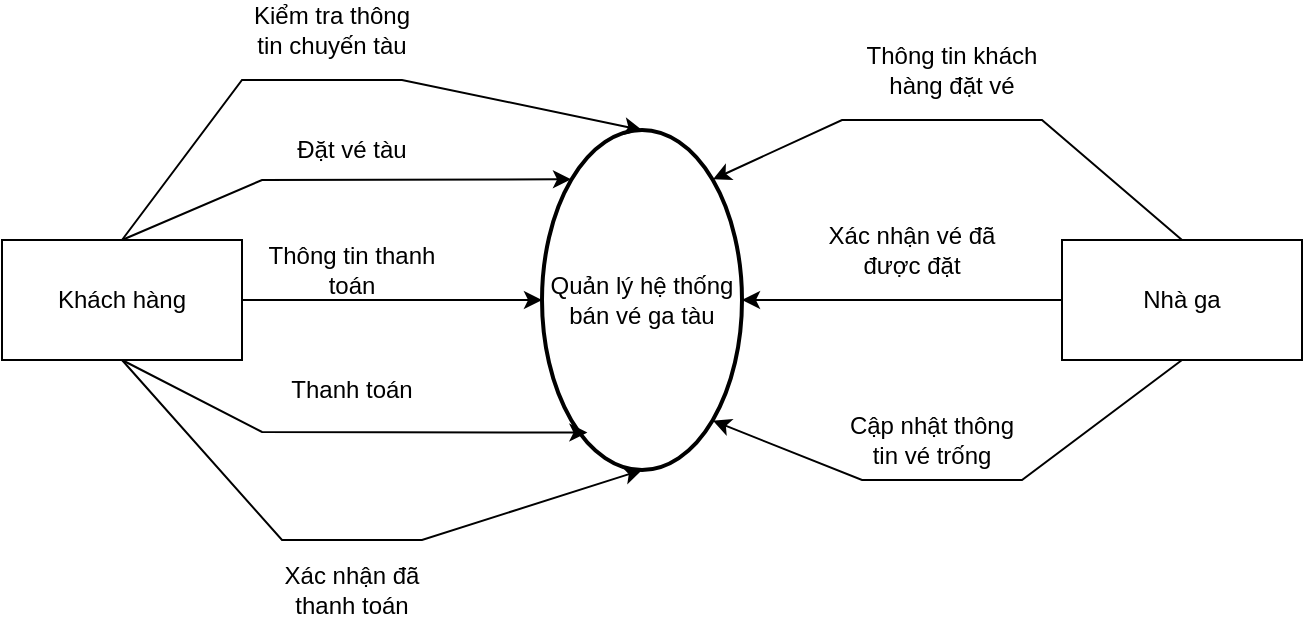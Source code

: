 <mxfile version="24.7.17">
  <diagram name="Page-1" id="xPt6fNTQT-lHXOdlqHte">
    <mxGraphModel dx="794" dy="511" grid="1" gridSize="10" guides="1" tooltips="1" connect="1" arrows="1" fold="1" page="1" pageScale="1" pageWidth="850" pageHeight="1100" math="0" shadow="0">
      <root>
        <mxCell id="0" />
        <mxCell id="1" parent="0" />
        <mxCell id="7GnOfpbeIxmX5TLfs-NM-1" value="Khách hàng" style="rounded=0;whiteSpace=wrap;html=1;" vertex="1" parent="1">
          <mxGeometry x="100" y="240" width="120" height="60" as="geometry" />
        </mxCell>
        <mxCell id="7GnOfpbeIxmX5TLfs-NM-3" value="Nhà ga" style="rounded=0;whiteSpace=wrap;html=1;" vertex="1" parent="1">
          <mxGeometry x="630" y="240" width="120" height="60" as="geometry" />
        </mxCell>
        <mxCell id="7GnOfpbeIxmX5TLfs-NM-5" value="Quản lý hệ thống bán vé ga tàu" style="strokeWidth=2;html=1;shape=mxgraph.flowchart.start_2;whiteSpace=wrap;" vertex="1" parent="1">
          <mxGeometry x="370" y="185" width="100" height="170" as="geometry" />
        </mxCell>
        <mxCell id="7GnOfpbeIxmX5TLfs-NM-14" style="edgeStyle=none;rounded=0;orthogonalLoop=1;jettySize=auto;html=1;exitX=0.5;exitY=1;exitDx=0;exitDy=0;entryX=0.227;entryY=0.89;entryDx=0;entryDy=0;entryPerimeter=0;elbow=vertical;" edge="1" parent="1" source="7GnOfpbeIxmX5TLfs-NM-1" target="7GnOfpbeIxmX5TLfs-NM-5">
          <mxGeometry relative="1" as="geometry">
            <Array as="points">
              <mxPoint x="230" y="336" />
            </Array>
          </mxGeometry>
        </mxCell>
        <mxCell id="7GnOfpbeIxmX5TLfs-NM-15" style="edgeStyle=none;rounded=0;orthogonalLoop=1;jettySize=auto;html=1;exitX=0.5;exitY=0;exitDx=0;exitDy=0;entryX=0.145;entryY=0.145;entryDx=0;entryDy=0;entryPerimeter=0;elbow=vertical;" edge="1" parent="1" source="7GnOfpbeIxmX5TLfs-NM-1" target="7GnOfpbeIxmX5TLfs-NM-5">
          <mxGeometry relative="1" as="geometry">
            <Array as="points">
              <mxPoint x="230" y="210" />
            </Array>
          </mxGeometry>
        </mxCell>
        <mxCell id="7GnOfpbeIxmX5TLfs-NM-16" style="edgeStyle=none;rounded=0;orthogonalLoop=1;jettySize=auto;html=1;exitX=0.5;exitY=0;exitDx=0;exitDy=0;entryX=0.5;entryY=0;entryDx=0;entryDy=0;entryPerimeter=0;elbow=vertical;" edge="1" parent="1" source="7GnOfpbeIxmX5TLfs-NM-1" target="7GnOfpbeIxmX5TLfs-NM-5">
          <mxGeometry relative="1" as="geometry">
            <Array as="points">
              <mxPoint x="220" y="160" />
              <mxPoint x="300" y="160" />
            </Array>
          </mxGeometry>
        </mxCell>
        <mxCell id="7GnOfpbeIxmX5TLfs-NM-17" style="edgeStyle=none;rounded=0;orthogonalLoop=1;jettySize=auto;html=1;exitX=0.5;exitY=1;exitDx=0;exitDy=0;entryX=0.5;entryY=1;entryDx=0;entryDy=0;entryPerimeter=0;elbow=vertical;" edge="1" parent="1" source="7GnOfpbeIxmX5TLfs-NM-1" target="7GnOfpbeIxmX5TLfs-NM-5">
          <mxGeometry relative="1" as="geometry">
            <Array as="points">
              <mxPoint x="240" y="390" />
              <mxPoint x="310" y="390" />
            </Array>
          </mxGeometry>
        </mxCell>
        <mxCell id="7GnOfpbeIxmX5TLfs-NM-18" value="Kiểm tra thông tin chuyến tàu" style="text;html=1;align=center;verticalAlign=middle;whiteSpace=wrap;rounded=0;" vertex="1" parent="1">
          <mxGeometry x="220" y="120" width="90" height="30" as="geometry" />
        </mxCell>
        <mxCell id="7GnOfpbeIxmX5TLfs-NM-19" value="Đặt vé tàu" style="text;html=1;align=center;verticalAlign=middle;whiteSpace=wrap;rounded=0;" vertex="1" parent="1">
          <mxGeometry x="230" y="180" width="90" height="30" as="geometry" />
        </mxCell>
        <mxCell id="7GnOfpbeIxmX5TLfs-NM-20" style="edgeStyle=none;rounded=0;orthogonalLoop=1;jettySize=auto;html=1;exitX=1;exitY=0.5;exitDx=0;exitDy=0;entryX=0;entryY=0.5;entryDx=0;entryDy=0;entryPerimeter=0;elbow=vertical;" edge="1" parent="1" source="7GnOfpbeIxmX5TLfs-NM-1" target="7GnOfpbeIxmX5TLfs-NM-5">
          <mxGeometry relative="1" as="geometry" />
        </mxCell>
        <mxCell id="7GnOfpbeIxmX5TLfs-NM-21" value="Thông tin thanh toán" style="text;html=1;align=center;verticalAlign=middle;whiteSpace=wrap;rounded=0;" vertex="1" parent="1">
          <mxGeometry x="230" y="240" width="90" height="30" as="geometry" />
        </mxCell>
        <mxCell id="7GnOfpbeIxmX5TLfs-NM-22" value="Thanh toán" style="text;html=1;align=center;verticalAlign=middle;whiteSpace=wrap;rounded=0;" vertex="1" parent="1">
          <mxGeometry x="230" y="300" width="90" height="30" as="geometry" />
        </mxCell>
        <mxCell id="7GnOfpbeIxmX5TLfs-NM-23" value="Xác nhận đã thanh toán" style="text;html=1;align=center;verticalAlign=middle;whiteSpace=wrap;rounded=0;" vertex="1" parent="1">
          <mxGeometry x="230" y="400" width="90" height="30" as="geometry" />
        </mxCell>
        <mxCell id="7GnOfpbeIxmX5TLfs-NM-24" style="edgeStyle=none;rounded=0;orthogonalLoop=1;jettySize=auto;html=1;exitX=0.5;exitY=0;exitDx=0;exitDy=0;entryX=0.855;entryY=0.145;entryDx=0;entryDy=0;entryPerimeter=0;elbow=vertical;" edge="1" parent="1" source="7GnOfpbeIxmX5TLfs-NM-3" target="7GnOfpbeIxmX5TLfs-NM-5">
          <mxGeometry relative="1" as="geometry">
            <Array as="points">
              <mxPoint x="620" y="180" />
              <mxPoint x="520" y="180" />
            </Array>
          </mxGeometry>
        </mxCell>
        <mxCell id="7GnOfpbeIxmX5TLfs-NM-25" style="edgeStyle=none;rounded=0;orthogonalLoop=1;jettySize=auto;html=1;exitX=0.5;exitY=1;exitDx=0;exitDy=0;entryX=0.855;entryY=0.855;entryDx=0;entryDy=0;entryPerimeter=0;elbow=vertical;" edge="1" parent="1" source="7GnOfpbeIxmX5TLfs-NM-3" target="7GnOfpbeIxmX5TLfs-NM-5">
          <mxGeometry relative="1" as="geometry">
            <Array as="points">
              <mxPoint x="610" y="360" />
              <mxPoint x="530" y="360" />
            </Array>
          </mxGeometry>
        </mxCell>
        <mxCell id="7GnOfpbeIxmX5TLfs-NM-26" style="edgeStyle=none;rounded=0;orthogonalLoop=1;jettySize=auto;html=1;exitX=0;exitY=0.5;exitDx=0;exitDy=0;entryX=1;entryY=0.5;entryDx=0;entryDy=0;entryPerimeter=0;elbow=vertical;" edge="1" parent="1" source="7GnOfpbeIxmX5TLfs-NM-3" target="7GnOfpbeIxmX5TLfs-NM-5">
          <mxGeometry relative="1" as="geometry" />
        </mxCell>
        <mxCell id="7GnOfpbeIxmX5TLfs-NM-27" value="Cập nhật thông tin vé trống" style="text;html=1;align=center;verticalAlign=middle;whiteSpace=wrap;rounded=0;" vertex="1" parent="1">
          <mxGeometry x="520" y="325" width="90" height="30" as="geometry" />
        </mxCell>
        <mxCell id="7GnOfpbeIxmX5TLfs-NM-28" value="Xác nhận vé đã được đặt" style="text;html=1;align=center;verticalAlign=middle;whiteSpace=wrap;rounded=0;" vertex="1" parent="1">
          <mxGeometry x="510" y="230" width="90" height="30" as="geometry" />
        </mxCell>
        <mxCell id="7GnOfpbeIxmX5TLfs-NM-29" value="Thông tin khách hàng đặt vé" style="text;html=1;align=center;verticalAlign=middle;whiteSpace=wrap;rounded=0;" vertex="1" parent="1">
          <mxGeometry x="530" y="140" width="90" height="30" as="geometry" />
        </mxCell>
      </root>
    </mxGraphModel>
  </diagram>
</mxfile>

